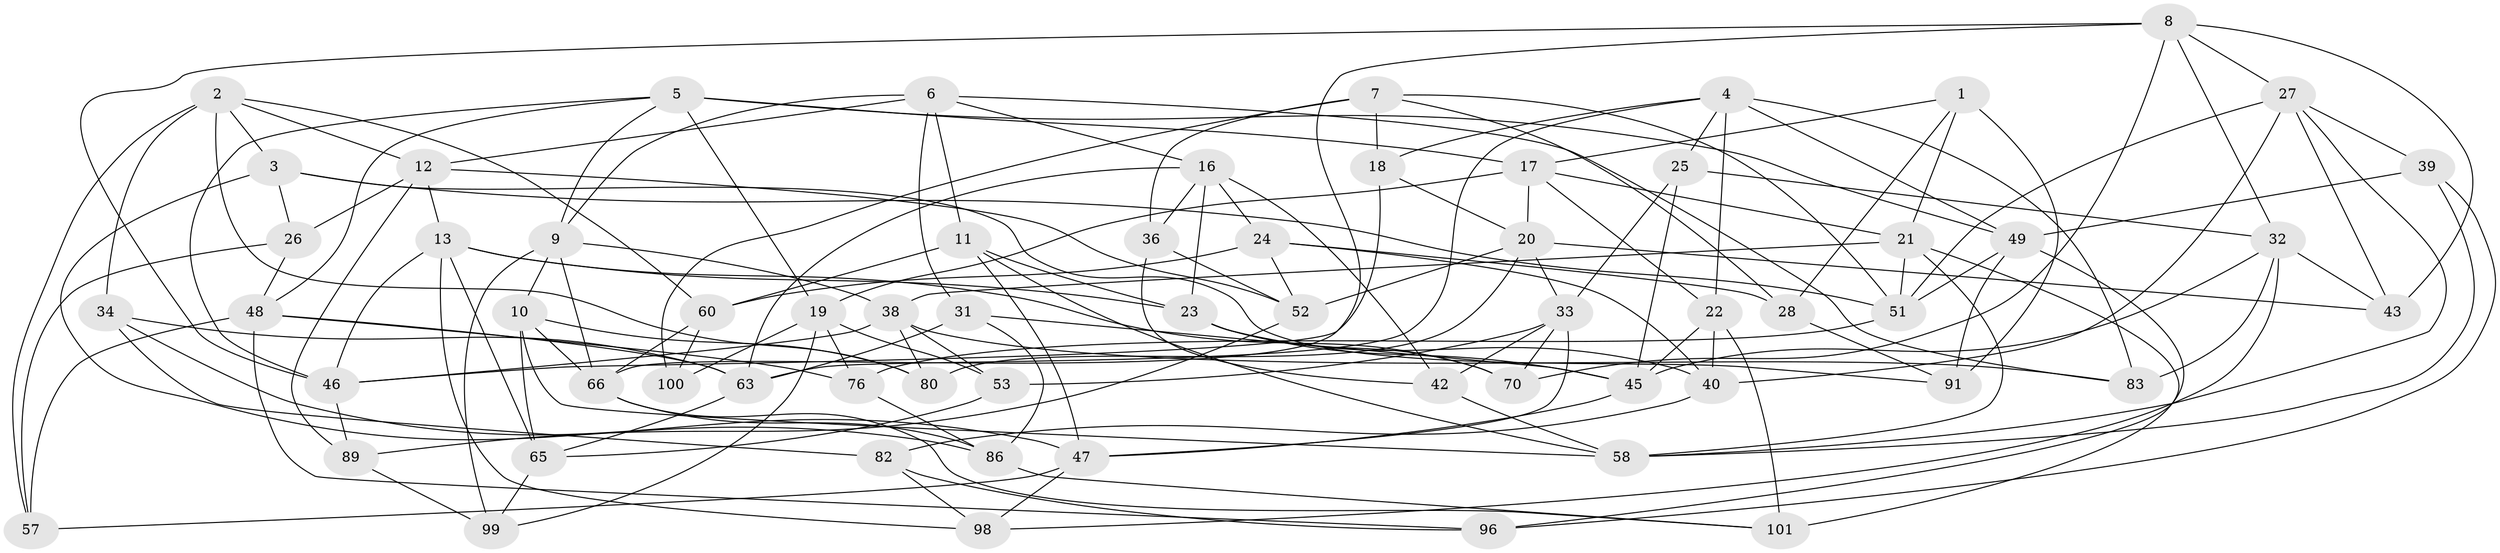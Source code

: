// Generated by graph-tools (version 1.1) at 2025/24/03/03/25 07:24:28]
// undirected, 63 vertices, 158 edges
graph export_dot {
graph [start="1"]
  node [color=gray90,style=filled];
  1;
  2 [super="+92"];
  3 [super="+68"];
  4 [super="+30"];
  5 [super="+84"];
  6 [super="+14"];
  7 [super="+90"];
  8 [super="+64"];
  9 [super="+61"];
  10 [super="+37"];
  11 [super="+15"];
  12 [super="+59"];
  13 [super="+35"];
  16 [super="+29"];
  17 [super="+74"];
  18;
  19 [super="+50"];
  20 [super="+94"];
  21 [super="+56"];
  22 [super="+67"];
  23 [super="+41"];
  24 [super="+75"];
  25;
  26;
  27 [super="+44"];
  28;
  31;
  32 [super="+55"];
  33 [super="+79"];
  34;
  36;
  38 [super="+97"];
  39;
  40 [super="+85"];
  42;
  43;
  45 [super="+54"];
  46 [super="+77"];
  47 [super="+72"];
  48 [super="+81"];
  49 [super="+62"];
  51 [super="+88"];
  52 [super="+95"];
  53;
  57;
  58 [super="+69"];
  60 [super="+93"];
  63 [super="+78"];
  65 [super="+71"];
  66 [super="+73"];
  70;
  76;
  80;
  82;
  83;
  86 [super="+87"];
  89;
  91;
  96;
  98;
  99;
  100;
  101;
  1 -- 28;
  1 -- 91;
  1 -- 21;
  1 -- 17;
  2 -- 80;
  2 -- 57;
  2 -- 60;
  2 -- 3;
  2 -- 34;
  2 -- 12;
  3 -- 86 [weight=2];
  3 -- 91;
  3 -- 26;
  3 -- 51;
  4 -- 83;
  4 -- 25;
  4 -- 18;
  4 -- 22;
  4 -- 49;
  4 -- 63;
  5 -- 48;
  5 -- 19;
  5 -- 49;
  5 -- 46;
  5 -- 17;
  5 -- 9;
  6 -- 31;
  6 -- 9;
  6 -- 12;
  6 -- 16;
  6 -- 83;
  6 -- 11;
  7 -- 28;
  7 -- 36;
  7 -- 100 [weight=2];
  7 -- 18;
  7 -- 51;
  8 -- 66;
  8 -- 43;
  8 -- 27;
  8 -- 70;
  8 -- 32;
  8 -- 46;
  9 -- 66;
  9 -- 38;
  9 -- 10;
  9 -- 99;
  10 -- 65 [weight=2];
  10 -- 66;
  10 -- 80;
  10 -- 58;
  11 -- 60 [weight=2];
  11 -- 58;
  11 -- 47;
  11 -- 23;
  12 -- 52;
  12 -- 89;
  12 -- 26;
  12 -- 13;
  13 -- 98;
  13 -- 23;
  13 -- 70;
  13 -- 46;
  13 -- 65;
  16 -- 63;
  16 -- 36;
  16 -- 24;
  16 -- 42;
  16 -- 23;
  17 -- 19;
  17 -- 21;
  17 -- 20;
  17 -- 22;
  18 -- 46;
  18 -- 20;
  19 -- 99;
  19 -- 76;
  19 -- 53;
  19 -- 100;
  20 -- 43;
  20 -- 80;
  20 -- 33;
  20 -- 52;
  21 -- 101;
  21 -- 38;
  21 -- 58;
  21 -- 51;
  22 -- 40 [weight=2];
  22 -- 101;
  22 -- 45;
  23 -- 70;
  23 -- 45;
  23 -- 40;
  24 -- 28;
  24 -- 40;
  24 -- 60;
  24 -- 52 [weight=2];
  25 -- 32;
  25 -- 45;
  25 -- 33;
  26 -- 57;
  26 -- 48;
  27 -- 39;
  27 -- 51;
  27 -- 40;
  27 -- 43;
  27 -- 58;
  28 -- 91;
  31 -- 45;
  31 -- 86;
  31 -- 63;
  32 -- 98;
  32 -- 83;
  32 -- 43;
  32 -- 45;
  33 -- 70;
  33 -- 53;
  33 -- 42;
  33 -- 47;
  34 -- 63;
  34 -- 82;
  34 -- 47;
  36 -- 42;
  36 -- 52;
  38 -- 53;
  38 -- 80;
  38 -- 83;
  38 -- 46;
  39 -- 58;
  39 -- 96;
  39 -- 49;
  40 -- 82;
  42 -- 58;
  45 -- 47;
  46 -- 89;
  47 -- 57;
  47 -- 98;
  48 -- 96;
  48 -- 57;
  48 -- 76;
  48 -- 63;
  49 -- 91;
  49 -- 51;
  49 -- 96;
  51 -- 76;
  52 -- 89;
  53 -- 65;
  60 -- 100;
  60 -- 66;
  63 -- 65;
  65 -- 99;
  66 -- 86;
  66 -- 101;
  76 -- 86;
  82 -- 96;
  82 -- 98;
  86 -- 101;
  89 -- 99;
}

